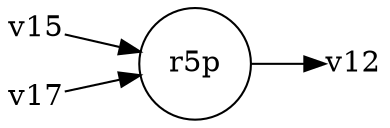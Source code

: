 digraph{
rankdir=LR;
"r5p"[shape=circle];
node[shape=plain];
"r5p" -> v12;
v15 -> "r5p";
v17 -> "r5p";
}
